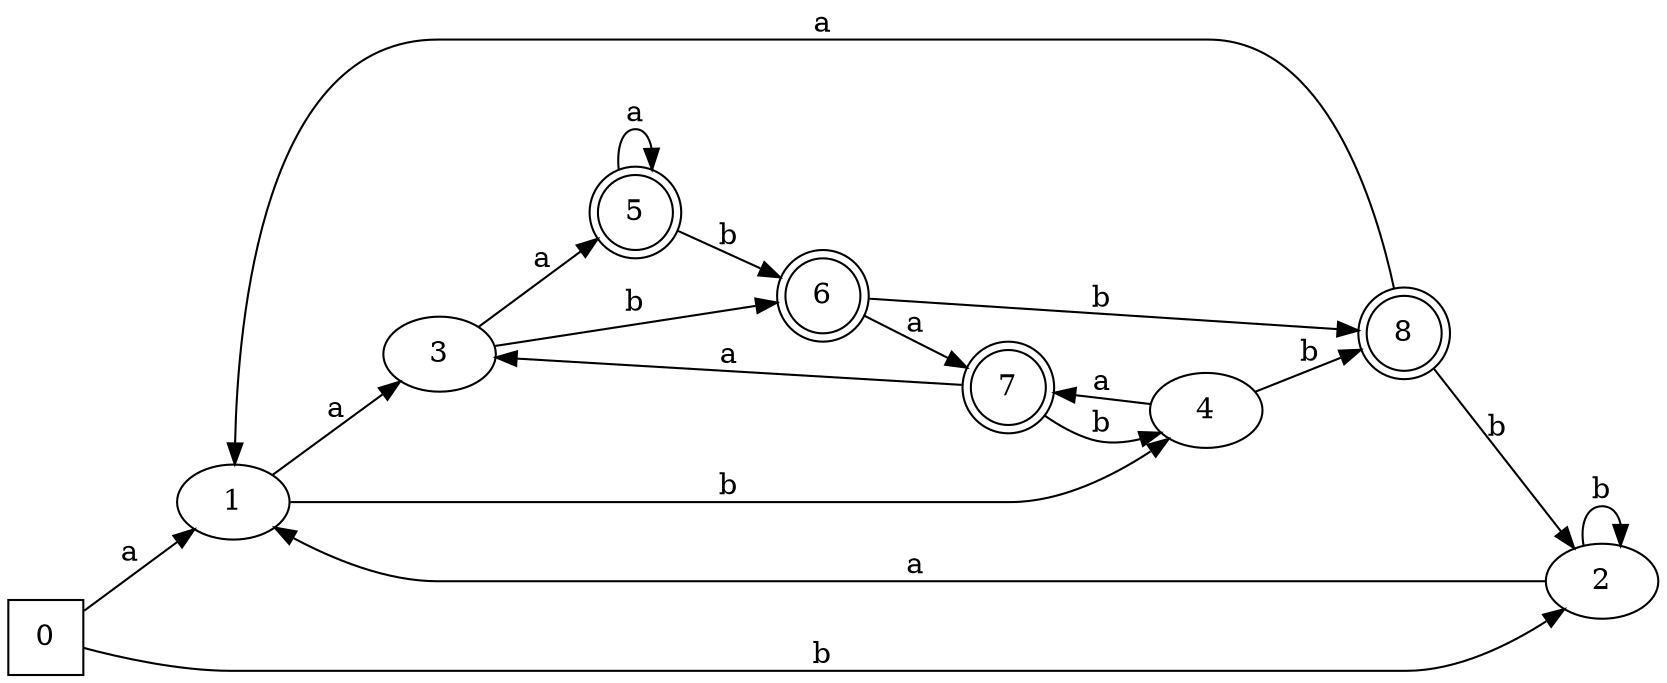digraph G {
	rankdir=LR;
	0->1[ label=a ];
	0->2[ label=b ];
	1->3[ label=a ];
	1->4[ label=b ];
	3->5[ label=a ];
	3->6[ label=b ];
	4->7[ label=a ];
	4->8[ label=b ];
	6->7[ label=a ];
	6->8[ label=b ];
	2->1[ label=a ];
	2->2[ label=b ];
	5->5[ label=a ];
	5->6[ label=b ];
	7->3[ label=a ];
	7->4[ label=b ];
	8->1[ label=a ];
	8->2[ label=b ];
	0 [ shape=square ];
	1;
	2;
	3;
	4;
	5 [ shape=doublecircle ];
	6 [ shape=doublecircle ];
	7 [ shape=doublecircle ];
	8 [ shape=doublecircle ];

}

